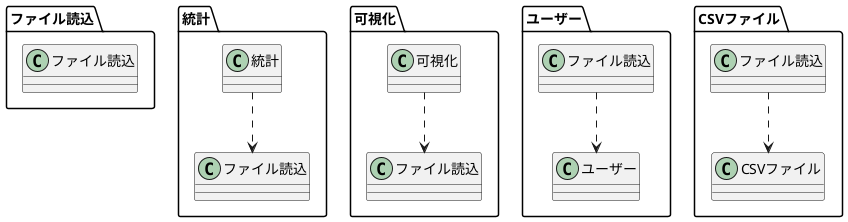 @startuml

package ファイル読込 {
    class ファイル読込
}

package 統計 {
    class 統計
    統計 ..> ファイル読込
}

package 可視化 {
    class 可視化
    可視化 ..> ファイル読込
}

package ユーザー {
    class ユーザー
    ファイル読込 ..> ユーザー
}

package CSVファイル {
    class CSVファイル
    ファイル読込 ..> CSVファイル
}

@enduml